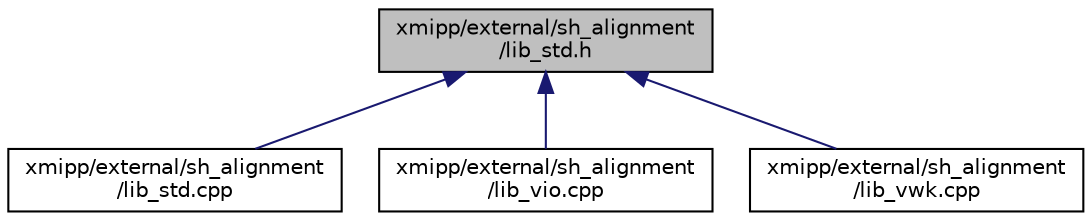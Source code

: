 digraph "xmipp/external/sh_alignment/lib_std.h"
{
  edge [fontname="Helvetica",fontsize="10",labelfontname="Helvetica",labelfontsize="10"];
  node [fontname="Helvetica",fontsize="10",shape=record];
  Node1 [label="xmipp/external/sh_alignment\l/lib_std.h",height=0.2,width=0.4,color="black", fillcolor="grey75", style="filled", fontcolor="black"];
  Node1 -> Node2 [dir="back",color="midnightblue",fontsize="10",style="solid",fontname="Helvetica"];
  Node2 [label="xmipp/external/sh_alignment\l/lib_std.cpp",height=0.2,width=0.4,color="black", fillcolor="white", style="filled",URL="$lib__std_8cpp.html"];
  Node1 -> Node3 [dir="back",color="midnightblue",fontsize="10",style="solid",fontname="Helvetica"];
  Node3 [label="xmipp/external/sh_alignment\l/lib_vio.cpp",height=0.2,width=0.4,color="black", fillcolor="white", style="filled",URL="$lib__vio_8cpp.html"];
  Node1 -> Node4 [dir="back",color="midnightblue",fontsize="10",style="solid",fontname="Helvetica"];
  Node4 [label="xmipp/external/sh_alignment\l/lib_vwk.cpp",height=0.2,width=0.4,color="black", fillcolor="white", style="filled",URL="$lib__vwk_8cpp.html"];
}
